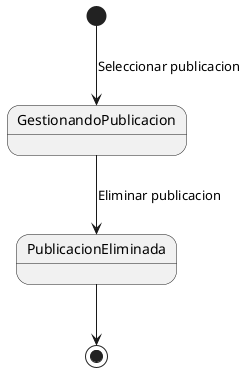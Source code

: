 @startuml Eliminar publicacion
[*] --> GestionandoPublicacion : Seleccionar publicacion
GestionandoPublicacion --> PublicacionEliminada : Eliminar publicacion
PublicacionEliminada --> [*]
@enduml